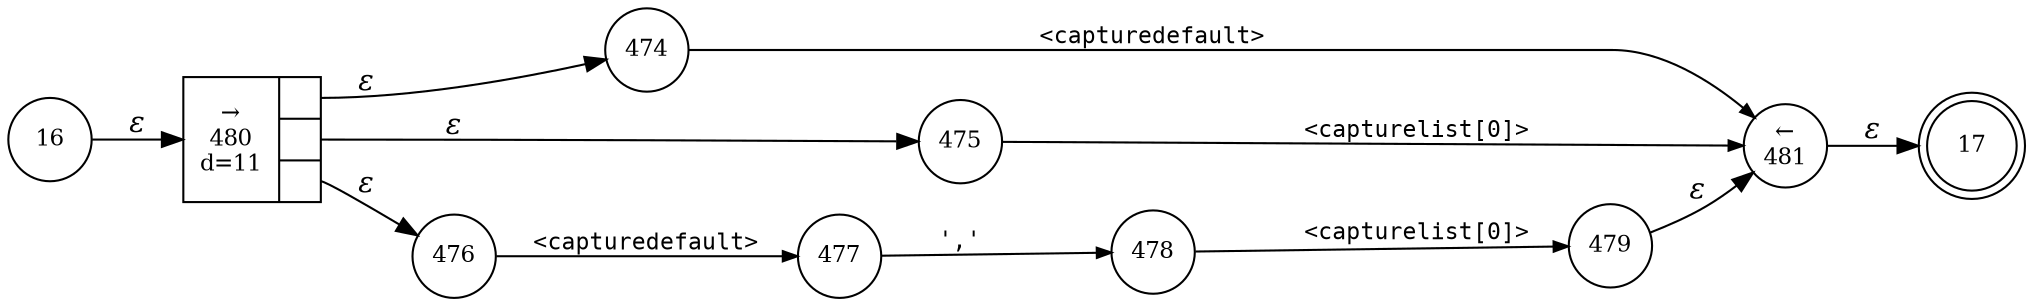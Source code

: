 digraph ATN {
rankdir=LR;
s17[fontsize=11, label="17", shape=doublecircle, fixedsize=true, width=.6];
s16[fontsize=11,label="16", shape=circle, fixedsize=true, width=.55, peripheries=1];
s480[fontsize=11,label="{&rarr;\n480\nd=11|{<p0>|<p1>|<p2>}}", shape=record, fixedsize=false, peripheries=1];
s481[fontsize=11,label="&larr;\n481", shape=circle, fixedsize=true, width=.55, peripheries=1];
s474[fontsize=11,label="474", shape=circle, fixedsize=true, width=.55, peripheries=1];
s475[fontsize=11,label="475", shape=circle, fixedsize=true, width=.55, peripheries=1];
s476[fontsize=11,label="476", shape=circle, fixedsize=true, width=.55, peripheries=1];
s477[fontsize=11,label="477", shape=circle, fixedsize=true, width=.55, peripheries=1];
s478[fontsize=11,label="478", shape=circle, fixedsize=true, width=.55, peripheries=1];
s479[fontsize=11,label="479", shape=circle, fixedsize=true, width=.55, peripheries=1];
s16 -> s480 [fontname="Times-Italic", label="&epsilon;"];
s480:p0 -> s474 [fontname="Times-Italic", label="&epsilon;"];
s480:p1 -> s475 [fontname="Times-Italic", label="&epsilon;"];
s480:p2 -> s476 [fontname="Times-Italic", label="&epsilon;"];
s474 -> s481 [fontsize=11, fontname="Courier", arrowsize=.7, label = "<capturedefault>", arrowhead = normal];
s475 -> s481 [fontsize=11, fontname="Courier", arrowsize=.7, label = "<capturelist[0]>", arrowhead = normal];
s476 -> s477 [fontsize=11, fontname="Courier", arrowsize=.7, label = "<capturedefault>", arrowhead = normal];
s481 -> s17 [fontname="Times-Italic", label="&epsilon;"];
s477 -> s478 [fontsize=11, fontname="Courier", arrowsize=.7, label = "','", arrowhead = normal];
s478 -> s479 [fontsize=11, fontname="Courier", arrowsize=.7, label = "<capturelist[0]>", arrowhead = normal];
s479 -> s481 [fontname="Times-Italic", label="&epsilon;"];
}